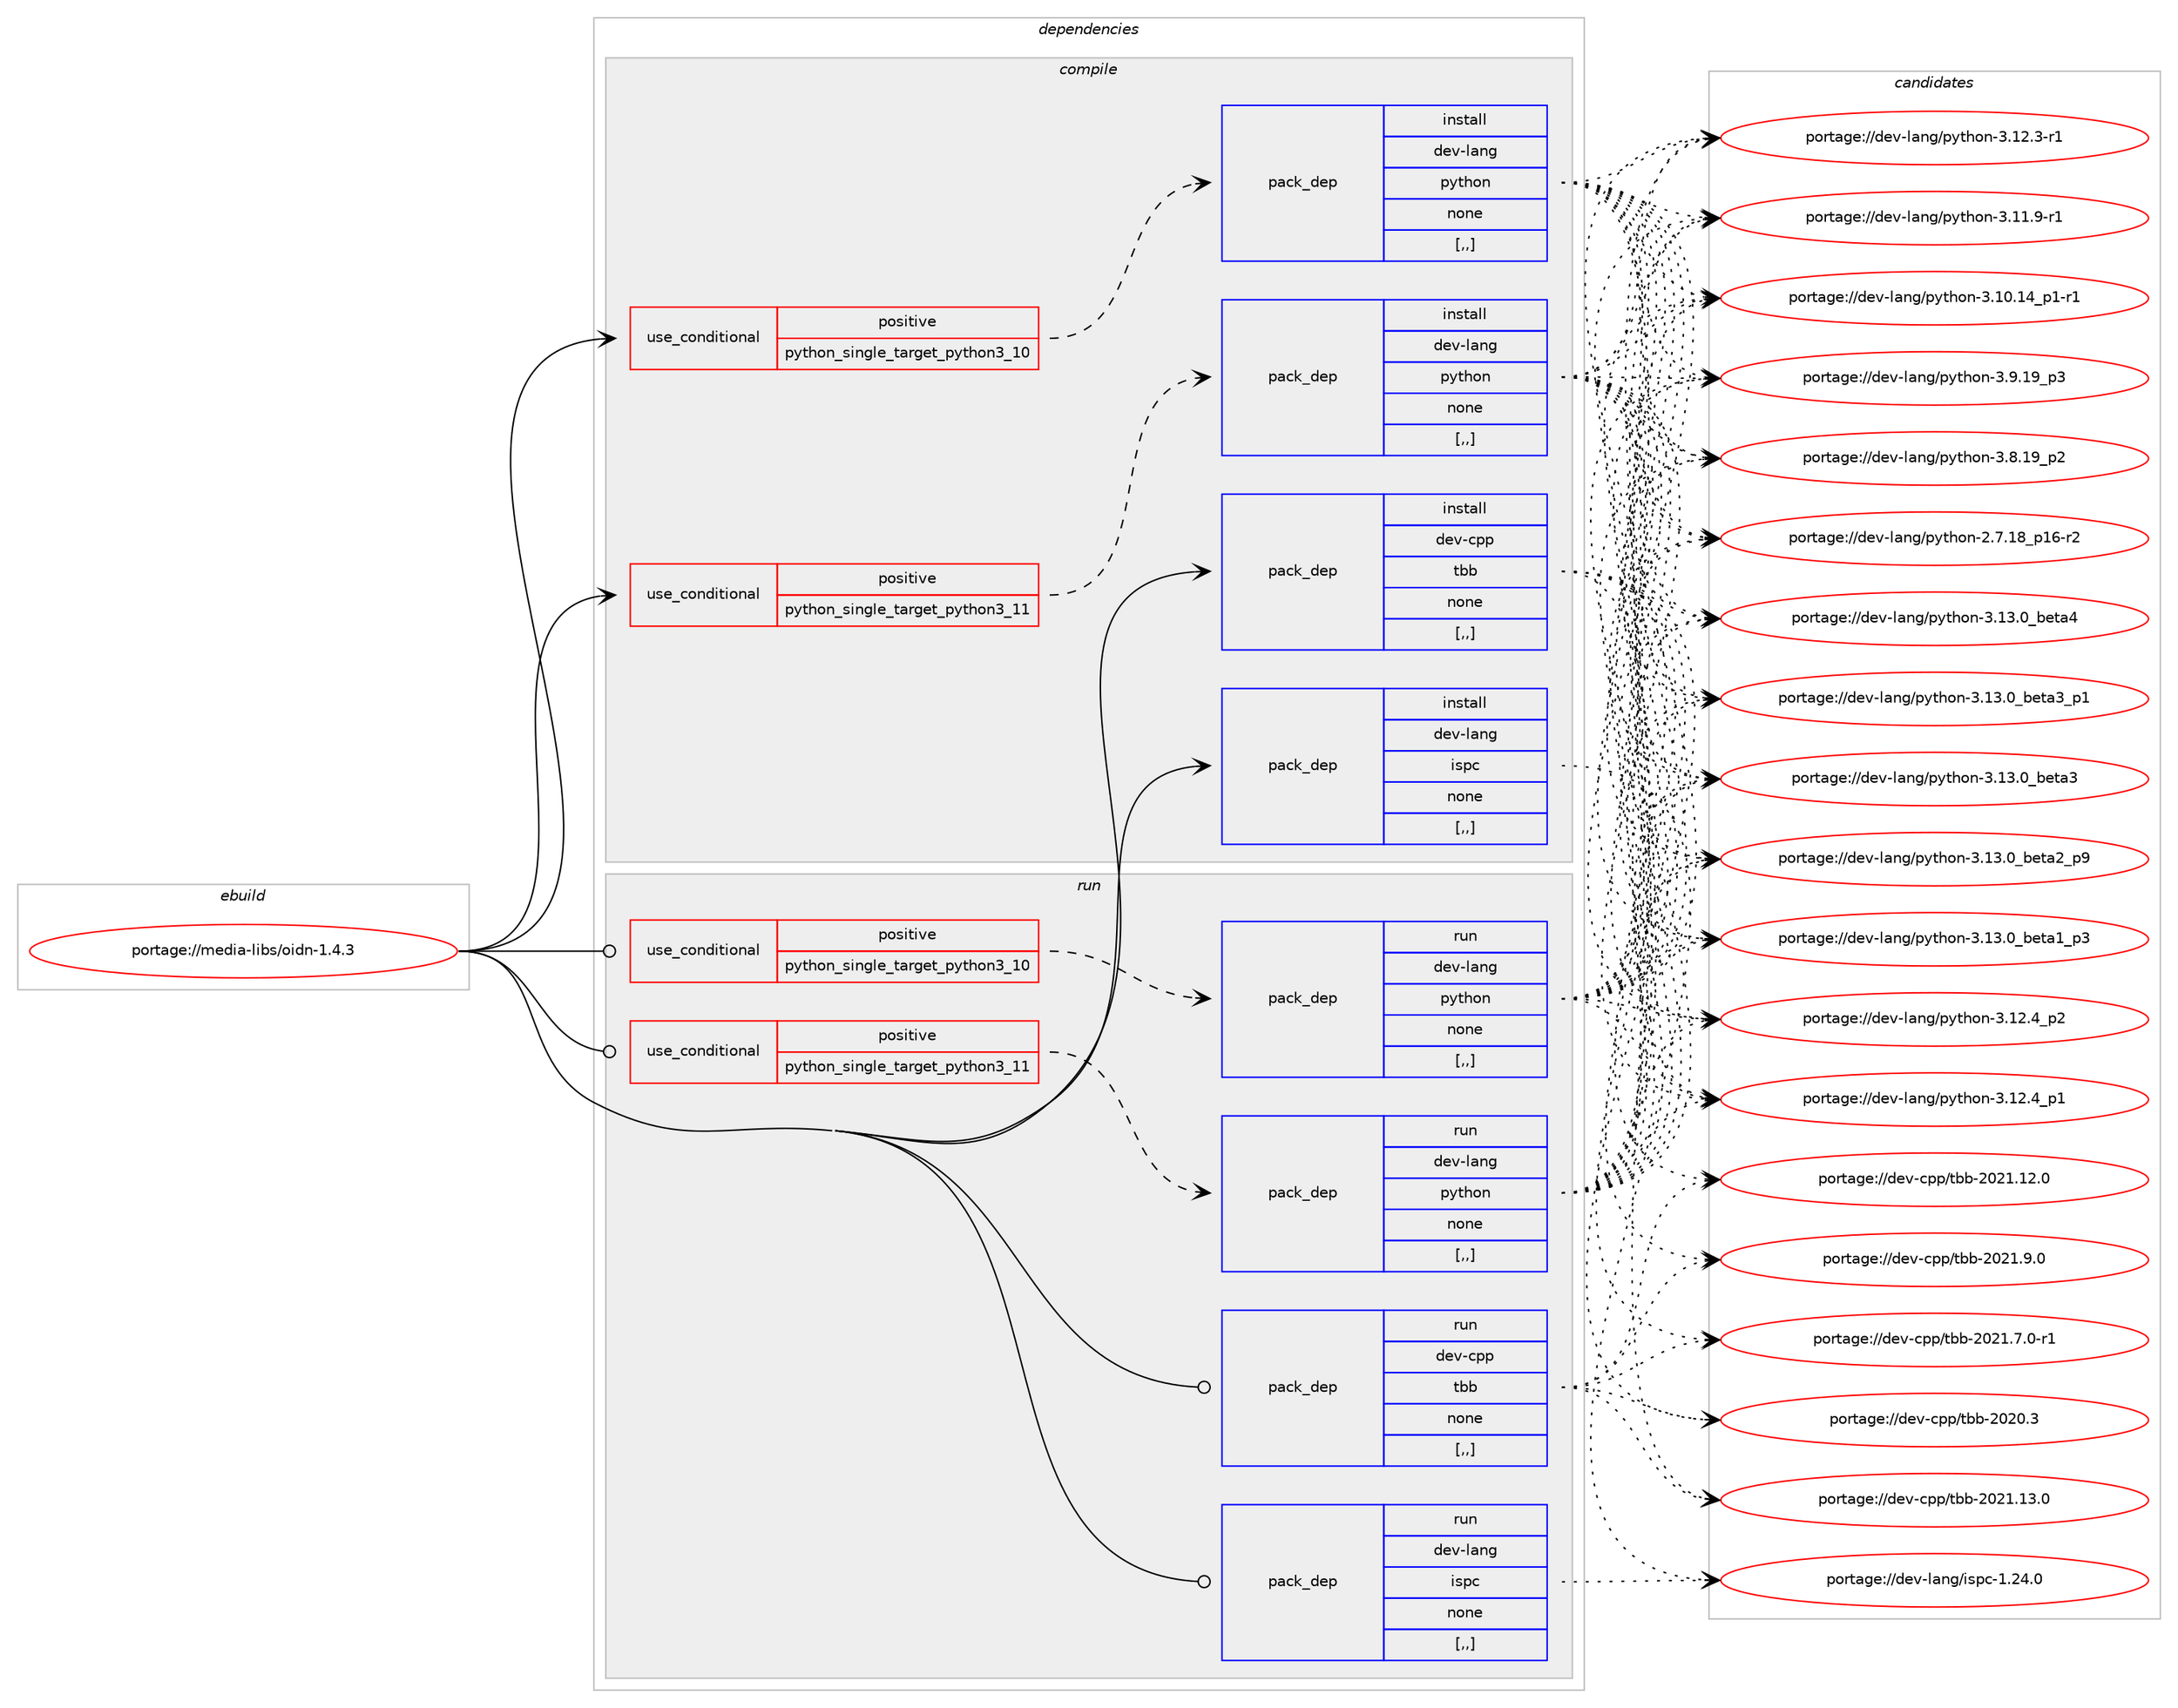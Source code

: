 digraph prolog {

# *************
# Graph options
# *************

newrank=true;
concentrate=true;
compound=true;
graph [rankdir=LR,fontname=Helvetica,fontsize=10,ranksep=1.5];#, ranksep=2.5, nodesep=0.2];
edge  [arrowhead=vee];
node  [fontname=Helvetica,fontsize=10];

# **********
# The ebuild
# **********

subgraph cluster_leftcol {
color=gray;
label=<<i>ebuild</i>>;
id [label="portage://media-libs/oidn-1.4.3", color=red, width=4, href="../media-libs/oidn-1.4.3.svg"];
}

# ****************
# The dependencies
# ****************

subgraph cluster_midcol {
color=gray;
label=<<i>dependencies</i>>;
subgraph cluster_compile {
fillcolor="#eeeeee";
style=filled;
label=<<i>compile</i>>;
subgraph cond76795 {
dependency303152 [label=<<TABLE BORDER="0" CELLBORDER="1" CELLSPACING="0" CELLPADDING="4"><TR><TD ROWSPAN="3" CELLPADDING="10">use_conditional</TD></TR><TR><TD>positive</TD></TR><TR><TD>python_single_target_python3_10</TD></TR></TABLE>>, shape=none, color=red];
subgraph pack223992 {
dependency303153 [label=<<TABLE BORDER="0" CELLBORDER="1" CELLSPACING="0" CELLPADDING="4" WIDTH="220"><TR><TD ROWSPAN="6" CELLPADDING="30">pack_dep</TD></TR><TR><TD WIDTH="110">install</TD></TR><TR><TD>dev-lang</TD></TR><TR><TD>python</TD></TR><TR><TD>none</TD></TR><TR><TD>[,,]</TD></TR></TABLE>>, shape=none, color=blue];
}
dependency303152:e -> dependency303153:w [weight=20,style="dashed",arrowhead="vee"];
}
id:e -> dependency303152:w [weight=20,style="solid",arrowhead="vee"];
subgraph cond76796 {
dependency303154 [label=<<TABLE BORDER="0" CELLBORDER="1" CELLSPACING="0" CELLPADDING="4"><TR><TD ROWSPAN="3" CELLPADDING="10">use_conditional</TD></TR><TR><TD>positive</TD></TR><TR><TD>python_single_target_python3_11</TD></TR></TABLE>>, shape=none, color=red];
subgraph pack223993 {
dependency303155 [label=<<TABLE BORDER="0" CELLBORDER="1" CELLSPACING="0" CELLPADDING="4" WIDTH="220"><TR><TD ROWSPAN="6" CELLPADDING="30">pack_dep</TD></TR><TR><TD WIDTH="110">install</TD></TR><TR><TD>dev-lang</TD></TR><TR><TD>python</TD></TR><TR><TD>none</TD></TR><TR><TD>[,,]</TD></TR></TABLE>>, shape=none, color=blue];
}
dependency303154:e -> dependency303155:w [weight=20,style="dashed",arrowhead="vee"];
}
id:e -> dependency303154:w [weight=20,style="solid",arrowhead="vee"];
subgraph pack223994 {
dependency303156 [label=<<TABLE BORDER="0" CELLBORDER="1" CELLSPACING="0" CELLPADDING="4" WIDTH="220"><TR><TD ROWSPAN="6" CELLPADDING="30">pack_dep</TD></TR><TR><TD WIDTH="110">install</TD></TR><TR><TD>dev-cpp</TD></TR><TR><TD>tbb</TD></TR><TR><TD>none</TD></TR><TR><TD>[,,]</TD></TR></TABLE>>, shape=none, color=blue];
}
id:e -> dependency303156:w [weight=20,style="solid",arrowhead="vee"];
subgraph pack223995 {
dependency303157 [label=<<TABLE BORDER="0" CELLBORDER="1" CELLSPACING="0" CELLPADDING="4" WIDTH="220"><TR><TD ROWSPAN="6" CELLPADDING="30">pack_dep</TD></TR><TR><TD WIDTH="110">install</TD></TR><TR><TD>dev-lang</TD></TR><TR><TD>ispc</TD></TR><TR><TD>none</TD></TR><TR><TD>[,,]</TD></TR></TABLE>>, shape=none, color=blue];
}
id:e -> dependency303157:w [weight=20,style="solid",arrowhead="vee"];
}
subgraph cluster_compileandrun {
fillcolor="#eeeeee";
style=filled;
label=<<i>compile and run</i>>;
}
subgraph cluster_run {
fillcolor="#eeeeee";
style=filled;
label=<<i>run</i>>;
subgraph cond76797 {
dependency303158 [label=<<TABLE BORDER="0" CELLBORDER="1" CELLSPACING="0" CELLPADDING="4"><TR><TD ROWSPAN="3" CELLPADDING="10">use_conditional</TD></TR><TR><TD>positive</TD></TR><TR><TD>python_single_target_python3_10</TD></TR></TABLE>>, shape=none, color=red];
subgraph pack223996 {
dependency303159 [label=<<TABLE BORDER="0" CELLBORDER="1" CELLSPACING="0" CELLPADDING="4" WIDTH="220"><TR><TD ROWSPAN="6" CELLPADDING="30">pack_dep</TD></TR><TR><TD WIDTH="110">run</TD></TR><TR><TD>dev-lang</TD></TR><TR><TD>python</TD></TR><TR><TD>none</TD></TR><TR><TD>[,,]</TD></TR></TABLE>>, shape=none, color=blue];
}
dependency303158:e -> dependency303159:w [weight=20,style="dashed",arrowhead="vee"];
}
id:e -> dependency303158:w [weight=20,style="solid",arrowhead="odot"];
subgraph cond76798 {
dependency303160 [label=<<TABLE BORDER="0" CELLBORDER="1" CELLSPACING="0" CELLPADDING="4"><TR><TD ROWSPAN="3" CELLPADDING="10">use_conditional</TD></TR><TR><TD>positive</TD></TR><TR><TD>python_single_target_python3_11</TD></TR></TABLE>>, shape=none, color=red];
subgraph pack223997 {
dependency303161 [label=<<TABLE BORDER="0" CELLBORDER="1" CELLSPACING="0" CELLPADDING="4" WIDTH="220"><TR><TD ROWSPAN="6" CELLPADDING="30">pack_dep</TD></TR><TR><TD WIDTH="110">run</TD></TR><TR><TD>dev-lang</TD></TR><TR><TD>python</TD></TR><TR><TD>none</TD></TR><TR><TD>[,,]</TD></TR></TABLE>>, shape=none, color=blue];
}
dependency303160:e -> dependency303161:w [weight=20,style="dashed",arrowhead="vee"];
}
id:e -> dependency303160:w [weight=20,style="solid",arrowhead="odot"];
subgraph pack223998 {
dependency303162 [label=<<TABLE BORDER="0" CELLBORDER="1" CELLSPACING="0" CELLPADDING="4" WIDTH="220"><TR><TD ROWSPAN="6" CELLPADDING="30">pack_dep</TD></TR><TR><TD WIDTH="110">run</TD></TR><TR><TD>dev-cpp</TD></TR><TR><TD>tbb</TD></TR><TR><TD>none</TD></TR><TR><TD>[,,]</TD></TR></TABLE>>, shape=none, color=blue];
}
id:e -> dependency303162:w [weight=20,style="solid",arrowhead="odot"];
subgraph pack223999 {
dependency303163 [label=<<TABLE BORDER="0" CELLBORDER="1" CELLSPACING="0" CELLPADDING="4" WIDTH="220"><TR><TD ROWSPAN="6" CELLPADDING="30">pack_dep</TD></TR><TR><TD WIDTH="110">run</TD></TR><TR><TD>dev-lang</TD></TR><TR><TD>ispc</TD></TR><TR><TD>none</TD></TR><TR><TD>[,,]</TD></TR></TABLE>>, shape=none, color=blue];
}
id:e -> dependency303163:w [weight=20,style="solid",arrowhead="odot"];
}
}

# **************
# The candidates
# **************

subgraph cluster_choices {
rank=same;
color=gray;
label=<<i>candidates</i>>;

subgraph choice223992 {
color=black;
nodesep=1;
choice1001011184510897110103471121211161041111104551464951464895981011169752 [label="portage://dev-lang/python-3.13.0_beta4", color=red, width=4,href="../dev-lang/python-3.13.0_beta4.svg"];
choice10010111845108971101034711212111610411111045514649514648959810111697519511249 [label="portage://dev-lang/python-3.13.0_beta3_p1", color=red, width=4,href="../dev-lang/python-3.13.0_beta3_p1.svg"];
choice1001011184510897110103471121211161041111104551464951464895981011169751 [label="portage://dev-lang/python-3.13.0_beta3", color=red, width=4,href="../dev-lang/python-3.13.0_beta3.svg"];
choice10010111845108971101034711212111610411111045514649514648959810111697509511257 [label="portage://dev-lang/python-3.13.0_beta2_p9", color=red, width=4,href="../dev-lang/python-3.13.0_beta2_p9.svg"];
choice10010111845108971101034711212111610411111045514649514648959810111697499511251 [label="portage://dev-lang/python-3.13.0_beta1_p3", color=red, width=4,href="../dev-lang/python-3.13.0_beta1_p3.svg"];
choice100101118451089711010347112121116104111110455146495046529511250 [label="portage://dev-lang/python-3.12.4_p2", color=red, width=4,href="../dev-lang/python-3.12.4_p2.svg"];
choice100101118451089711010347112121116104111110455146495046529511249 [label="portage://dev-lang/python-3.12.4_p1", color=red, width=4,href="../dev-lang/python-3.12.4_p1.svg"];
choice100101118451089711010347112121116104111110455146495046514511449 [label="portage://dev-lang/python-3.12.3-r1", color=red, width=4,href="../dev-lang/python-3.12.3-r1.svg"];
choice100101118451089711010347112121116104111110455146494946574511449 [label="portage://dev-lang/python-3.11.9-r1", color=red, width=4,href="../dev-lang/python-3.11.9-r1.svg"];
choice100101118451089711010347112121116104111110455146494846495295112494511449 [label="portage://dev-lang/python-3.10.14_p1-r1", color=red, width=4,href="../dev-lang/python-3.10.14_p1-r1.svg"];
choice100101118451089711010347112121116104111110455146574649579511251 [label="portage://dev-lang/python-3.9.19_p3", color=red, width=4,href="../dev-lang/python-3.9.19_p3.svg"];
choice100101118451089711010347112121116104111110455146564649579511250 [label="portage://dev-lang/python-3.8.19_p2", color=red, width=4,href="../dev-lang/python-3.8.19_p2.svg"];
choice100101118451089711010347112121116104111110455046554649569511249544511450 [label="portage://dev-lang/python-2.7.18_p16-r2", color=red, width=4,href="../dev-lang/python-2.7.18_p16-r2.svg"];
dependency303153:e -> choice1001011184510897110103471121211161041111104551464951464895981011169752:w [style=dotted,weight="100"];
dependency303153:e -> choice10010111845108971101034711212111610411111045514649514648959810111697519511249:w [style=dotted,weight="100"];
dependency303153:e -> choice1001011184510897110103471121211161041111104551464951464895981011169751:w [style=dotted,weight="100"];
dependency303153:e -> choice10010111845108971101034711212111610411111045514649514648959810111697509511257:w [style=dotted,weight="100"];
dependency303153:e -> choice10010111845108971101034711212111610411111045514649514648959810111697499511251:w [style=dotted,weight="100"];
dependency303153:e -> choice100101118451089711010347112121116104111110455146495046529511250:w [style=dotted,weight="100"];
dependency303153:e -> choice100101118451089711010347112121116104111110455146495046529511249:w [style=dotted,weight="100"];
dependency303153:e -> choice100101118451089711010347112121116104111110455146495046514511449:w [style=dotted,weight="100"];
dependency303153:e -> choice100101118451089711010347112121116104111110455146494946574511449:w [style=dotted,weight="100"];
dependency303153:e -> choice100101118451089711010347112121116104111110455146494846495295112494511449:w [style=dotted,weight="100"];
dependency303153:e -> choice100101118451089711010347112121116104111110455146574649579511251:w [style=dotted,weight="100"];
dependency303153:e -> choice100101118451089711010347112121116104111110455146564649579511250:w [style=dotted,weight="100"];
dependency303153:e -> choice100101118451089711010347112121116104111110455046554649569511249544511450:w [style=dotted,weight="100"];
}
subgraph choice223993 {
color=black;
nodesep=1;
choice1001011184510897110103471121211161041111104551464951464895981011169752 [label="portage://dev-lang/python-3.13.0_beta4", color=red, width=4,href="../dev-lang/python-3.13.0_beta4.svg"];
choice10010111845108971101034711212111610411111045514649514648959810111697519511249 [label="portage://dev-lang/python-3.13.0_beta3_p1", color=red, width=4,href="../dev-lang/python-3.13.0_beta3_p1.svg"];
choice1001011184510897110103471121211161041111104551464951464895981011169751 [label="portage://dev-lang/python-3.13.0_beta3", color=red, width=4,href="../dev-lang/python-3.13.0_beta3.svg"];
choice10010111845108971101034711212111610411111045514649514648959810111697509511257 [label="portage://dev-lang/python-3.13.0_beta2_p9", color=red, width=4,href="../dev-lang/python-3.13.0_beta2_p9.svg"];
choice10010111845108971101034711212111610411111045514649514648959810111697499511251 [label="portage://dev-lang/python-3.13.0_beta1_p3", color=red, width=4,href="../dev-lang/python-3.13.0_beta1_p3.svg"];
choice100101118451089711010347112121116104111110455146495046529511250 [label="portage://dev-lang/python-3.12.4_p2", color=red, width=4,href="../dev-lang/python-3.12.4_p2.svg"];
choice100101118451089711010347112121116104111110455146495046529511249 [label="portage://dev-lang/python-3.12.4_p1", color=red, width=4,href="../dev-lang/python-3.12.4_p1.svg"];
choice100101118451089711010347112121116104111110455146495046514511449 [label="portage://dev-lang/python-3.12.3-r1", color=red, width=4,href="../dev-lang/python-3.12.3-r1.svg"];
choice100101118451089711010347112121116104111110455146494946574511449 [label="portage://dev-lang/python-3.11.9-r1", color=red, width=4,href="../dev-lang/python-3.11.9-r1.svg"];
choice100101118451089711010347112121116104111110455146494846495295112494511449 [label="portage://dev-lang/python-3.10.14_p1-r1", color=red, width=4,href="../dev-lang/python-3.10.14_p1-r1.svg"];
choice100101118451089711010347112121116104111110455146574649579511251 [label="portage://dev-lang/python-3.9.19_p3", color=red, width=4,href="../dev-lang/python-3.9.19_p3.svg"];
choice100101118451089711010347112121116104111110455146564649579511250 [label="portage://dev-lang/python-3.8.19_p2", color=red, width=4,href="../dev-lang/python-3.8.19_p2.svg"];
choice100101118451089711010347112121116104111110455046554649569511249544511450 [label="portage://dev-lang/python-2.7.18_p16-r2", color=red, width=4,href="../dev-lang/python-2.7.18_p16-r2.svg"];
dependency303155:e -> choice1001011184510897110103471121211161041111104551464951464895981011169752:w [style=dotted,weight="100"];
dependency303155:e -> choice10010111845108971101034711212111610411111045514649514648959810111697519511249:w [style=dotted,weight="100"];
dependency303155:e -> choice1001011184510897110103471121211161041111104551464951464895981011169751:w [style=dotted,weight="100"];
dependency303155:e -> choice10010111845108971101034711212111610411111045514649514648959810111697509511257:w [style=dotted,weight="100"];
dependency303155:e -> choice10010111845108971101034711212111610411111045514649514648959810111697499511251:w [style=dotted,weight="100"];
dependency303155:e -> choice100101118451089711010347112121116104111110455146495046529511250:w [style=dotted,weight="100"];
dependency303155:e -> choice100101118451089711010347112121116104111110455146495046529511249:w [style=dotted,weight="100"];
dependency303155:e -> choice100101118451089711010347112121116104111110455146495046514511449:w [style=dotted,weight="100"];
dependency303155:e -> choice100101118451089711010347112121116104111110455146494946574511449:w [style=dotted,weight="100"];
dependency303155:e -> choice100101118451089711010347112121116104111110455146494846495295112494511449:w [style=dotted,weight="100"];
dependency303155:e -> choice100101118451089711010347112121116104111110455146574649579511251:w [style=dotted,weight="100"];
dependency303155:e -> choice100101118451089711010347112121116104111110455146564649579511250:w [style=dotted,weight="100"];
dependency303155:e -> choice100101118451089711010347112121116104111110455046554649569511249544511450:w [style=dotted,weight="100"];
}
subgraph choice223994 {
color=black;
nodesep=1;
choice100101118459911211247116989845504850494649514648 [label="portage://dev-cpp/tbb-2021.13.0", color=red, width=4,href="../dev-cpp/tbb-2021.13.0.svg"];
choice100101118459911211247116989845504850494649504648 [label="portage://dev-cpp/tbb-2021.12.0", color=red, width=4,href="../dev-cpp/tbb-2021.12.0.svg"];
choice1001011184599112112471169898455048504946574648 [label="portage://dev-cpp/tbb-2021.9.0", color=red, width=4,href="../dev-cpp/tbb-2021.9.0.svg"];
choice10010111845991121124711698984550485049465546484511449 [label="portage://dev-cpp/tbb-2021.7.0-r1", color=red, width=4,href="../dev-cpp/tbb-2021.7.0-r1.svg"];
choice100101118459911211247116989845504850484651 [label="portage://dev-cpp/tbb-2020.3", color=red, width=4,href="../dev-cpp/tbb-2020.3.svg"];
dependency303156:e -> choice100101118459911211247116989845504850494649514648:w [style=dotted,weight="100"];
dependency303156:e -> choice100101118459911211247116989845504850494649504648:w [style=dotted,weight="100"];
dependency303156:e -> choice1001011184599112112471169898455048504946574648:w [style=dotted,weight="100"];
dependency303156:e -> choice10010111845991121124711698984550485049465546484511449:w [style=dotted,weight="100"];
dependency303156:e -> choice100101118459911211247116989845504850484651:w [style=dotted,weight="100"];
}
subgraph choice223995 {
color=black;
nodesep=1;
choice1001011184510897110103471051151129945494650524648 [label="portage://dev-lang/ispc-1.24.0", color=red, width=4,href="../dev-lang/ispc-1.24.0.svg"];
dependency303157:e -> choice1001011184510897110103471051151129945494650524648:w [style=dotted,weight="100"];
}
subgraph choice223996 {
color=black;
nodesep=1;
choice1001011184510897110103471121211161041111104551464951464895981011169752 [label="portage://dev-lang/python-3.13.0_beta4", color=red, width=4,href="../dev-lang/python-3.13.0_beta4.svg"];
choice10010111845108971101034711212111610411111045514649514648959810111697519511249 [label="portage://dev-lang/python-3.13.0_beta3_p1", color=red, width=4,href="../dev-lang/python-3.13.0_beta3_p1.svg"];
choice1001011184510897110103471121211161041111104551464951464895981011169751 [label="portage://dev-lang/python-3.13.0_beta3", color=red, width=4,href="../dev-lang/python-3.13.0_beta3.svg"];
choice10010111845108971101034711212111610411111045514649514648959810111697509511257 [label="portage://dev-lang/python-3.13.0_beta2_p9", color=red, width=4,href="../dev-lang/python-3.13.0_beta2_p9.svg"];
choice10010111845108971101034711212111610411111045514649514648959810111697499511251 [label="portage://dev-lang/python-3.13.0_beta1_p3", color=red, width=4,href="../dev-lang/python-3.13.0_beta1_p3.svg"];
choice100101118451089711010347112121116104111110455146495046529511250 [label="portage://dev-lang/python-3.12.4_p2", color=red, width=4,href="../dev-lang/python-3.12.4_p2.svg"];
choice100101118451089711010347112121116104111110455146495046529511249 [label="portage://dev-lang/python-3.12.4_p1", color=red, width=4,href="../dev-lang/python-3.12.4_p1.svg"];
choice100101118451089711010347112121116104111110455146495046514511449 [label="portage://dev-lang/python-3.12.3-r1", color=red, width=4,href="../dev-lang/python-3.12.3-r1.svg"];
choice100101118451089711010347112121116104111110455146494946574511449 [label="portage://dev-lang/python-3.11.9-r1", color=red, width=4,href="../dev-lang/python-3.11.9-r1.svg"];
choice100101118451089711010347112121116104111110455146494846495295112494511449 [label="portage://dev-lang/python-3.10.14_p1-r1", color=red, width=4,href="../dev-lang/python-3.10.14_p1-r1.svg"];
choice100101118451089711010347112121116104111110455146574649579511251 [label="portage://dev-lang/python-3.9.19_p3", color=red, width=4,href="../dev-lang/python-3.9.19_p3.svg"];
choice100101118451089711010347112121116104111110455146564649579511250 [label="portage://dev-lang/python-3.8.19_p2", color=red, width=4,href="../dev-lang/python-3.8.19_p2.svg"];
choice100101118451089711010347112121116104111110455046554649569511249544511450 [label="portage://dev-lang/python-2.7.18_p16-r2", color=red, width=4,href="../dev-lang/python-2.7.18_p16-r2.svg"];
dependency303159:e -> choice1001011184510897110103471121211161041111104551464951464895981011169752:w [style=dotted,weight="100"];
dependency303159:e -> choice10010111845108971101034711212111610411111045514649514648959810111697519511249:w [style=dotted,weight="100"];
dependency303159:e -> choice1001011184510897110103471121211161041111104551464951464895981011169751:w [style=dotted,weight="100"];
dependency303159:e -> choice10010111845108971101034711212111610411111045514649514648959810111697509511257:w [style=dotted,weight="100"];
dependency303159:e -> choice10010111845108971101034711212111610411111045514649514648959810111697499511251:w [style=dotted,weight="100"];
dependency303159:e -> choice100101118451089711010347112121116104111110455146495046529511250:w [style=dotted,weight="100"];
dependency303159:e -> choice100101118451089711010347112121116104111110455146495046529511249:w [style=dotted,weight="100"];
dependency303159:e -> choice100101118451089711010347112121116104111110455146495046514511449:w [style=dotted,weight="100"];
dependency303159:e -> choice100101118451089711010347112121116104111110455146494946574511449:w [style=dotted,weight="100"];
dependency303159:e -> choice100101118451089711010347112121116104111110455146494846495295112494511449:w [style=dotted,weight="100"];
dependency303159:e -> choice100101118451089711010347112121116104111110455146574649579511251:w [style=dotted,weight="100"];
dependency303159:e -> choice100101118451089711010347112121116104111110455146564649579511250:w [style=dotted,weight="100"];
dependency303159:e -> choice100101118451089711010347112121116104111110455046554649569511249544511450:w [style=dotted,weight="100"];
}
subgraph choice223997 {
color=black;
nodesep=1;
choice1001011184510897110103471121211161041111104551464951464895981011169752 [label="portage://dev-lang/python-3.13.0_beta4", color=red, width=4,href="../dev-lang/python-3.13.0_beta4.svg"];
choice10010111845108971101034711212111610411111045514649514648959810111697519511249 [label="portage://dev-lang/python-3.13.0_beta3_p1", color=red, width=4,href="../dev-lang/python-3.13.0_beta3_p1.svg"];
choice1001011184510897110103471121211161041111104551464951464895981011169751 [label="portage://dev-lang/python-3.13.0_beta3", color=red, width=4,href="../dev-lang/python-3.13.0_beta3.svg"];
choice10010111845108971101034711212111610411111045514649514648959810111697509511257 [label="portage://dev-lang/python-3.13.0_beta2_p9", color=red, width=4,href="../dev-lang/python-3.13.0_beta2_p9.svg"];
choice10010111845108971101034711212111610411111045514649514648959810111697499511251 [label="portage://dev-lang/python-3.13.0_beta1_p3", color=red, width=4,href="../dev-lang/python-3.13.0_beta1_p3.svg"];
choice100101118451089711010347112121116104111110455146495046529511250 [label="portage://dev-lang/python-3.12.4_p2", color=red, width=4,href="../dev-lang/python-3.12.4_p2.svg"];
choice100101118451089711010347112121116104111110455146495046529511249 [label="portage://dev-lang/python-3.12.4_p1", color=red, width=4,href="../dev-lang/python-3.12.4_p1.svg"];
choice100101118451089711010347112121116104111110455146495046514511449 [label="portage://dev-lang/python-3.12.3-r1", color=red, width=4,href="../dev-lang/python-3.12.3-r1.svg"];
choice100101118451089711010347112121116104111110455146494946574511449 [label="portage://dev-lang/python-3.11.9-r1", color=red, width=4,href="../dev-lang/python-3.11.9-r1.svg"];
choice100101118451089711010347112121116104111110455146494846495295112494511449 [label="portage://dev-lang/python-3.10.14_p1-r1", color=red, width=4,href="../dev-lang/python-3.10.14_p1-r1.svg"];
choice100101118451089711010347112121116104111110455146574649579511251 [label="portage://dev-lang/python-3.9.19_p3", color=red, width=4,href="../dev-lang/python-3.9.19_p3.svg"];
choice100101118451089711010347112121116104111110455146564649579511250 [label="portage://dev-lang/python-3.8.19_p2", color=red, width=4,href="../dev-lang/python-3.8.19_p2.svg"];
choice100101118451089711010347112121116104111110455046554649569511249544511450 [label="portage://dev-lang/python-2.7.18_p16-r2", color=red, width=4,href="../dev-lang/python-2.7.18_p16-r2.svg"];
dependency303161:e -> choice1001011184510897110103471121211161041111104551464951464895981011169752:w [style=dotted,weight="100"];
dependency303161:e -> choice10010111845108971101034711212111610411111045514649514648959810111697519511249:w [style=dotted,weight="100"];
dependency303161:e -> choice1001011184510897110103471121211161041111104551464951464895981011169751:w [style=dotted,weight="100"];
dependency303161:e -> choice10010111845108971101034711212111610411111045514649514648959810111697509511257:w [style=dotted,weight="100"];
dependency303161:e -> choice10010111845108971101034711212111610411111045514649514648959810111697499511251:w [style=dotted,weight="100"];
dependency303161:e -> choice100101118451089711010347112121116104111110455146495046529511250:w [style=dotted,weight="100"];
dependency303161:e -> choice100101118451089711010347112121116104111110455146495046529511249:w [style=dotted,weight="100"];
dependency303161:e -> choice100101118451089711010347112121116104111110455146495046514511449:w [style=dotted,weight="100"];
dependency303161:e -> choice100101118451089711010347112121116104111110455146494946574511449:w [style=dotted,weight="100"];
dependency303161:e -> choice100101118451089711010347112121116104111110455146494846495295112494511449:w [style=dotted,weight="100"];
dependency303161:e -> choice100101118451089711010347112121116104111110455146574649579511251:w [style=dotted,weight="100"];
dependency303161:e -> choice100101118451089711010347112121116104111110455146564649579511250:w [style=dotted,weight="100"];
dependency303161:e -> choice100101118451089711010347112121116104111110455046554649569511249544511450:w [style=dotted,weight="100"];
}
subgraph choice223998 {
color=black;
nodesep=1;
choice100101118459911211247116989845504850494649514648 [label="portage://dev-cpp/tbb-2021.13.0", color=red, width=4,href="../dev-cpp/tbb-2021.13.0.svg"];
choice100101118459911211247116989845504850494649504648 [label="portage://dev-cpp/tbb-2021.12.0", color=red, width=4,href="../dev-cpp/tbb-2021.12.0.svg"];
choice1001011184599112112471169898455048504946574648 [label="portage://dev-cpp/tbb-2021.9.0", color=red, width=4,href="../dev-cpp/tbb-2021.9.0.svg"];
choice10010111845991121124711698984550485049465546484511449 [label="portage://dev-cpp/tbb-2021.7.0-r1", color=red, width=4,href="../dev-cpp/tbb-2021.7.0-r1.svg"];
choice100101118459911211247116989845504850484651 [label="portage://dev-cpp/tbb-2020.3", color=red, width=4,href="../dev-cpp/tbb-2020.3.svg"];
dependency303162:e -> choice100101118459911211247116989845504850494649514648:w [style=dotted,weight="100"];
dependency303162:e -> choice100101118459911211247116989845504850494649504648:w [style=dotted,weight="100"];
dependency303162:e -> choice1001011184599112112471169898455048504946574648:w [style=dotted,weight="100"];
dependency303162:e -> choice10010111845991121124711698984550485049465546484511449:w [style=dotted,weight="100"];
dependency303162:e -> choice100101118459911211247116989845504850484651:w [style=dotted,weight="100"];
}
subgraph choice223999 {
color=black;
nodesep=1;
choice1001011184510897110103471051151129945494650524648 [label="portage://dev-lang/ispc-1.24.0", color=red, width=4,href="../dev-lang/ispc-1.24.0.svg"];
dependency303163:e -> choice1001011184510897110103471051151129945494650524648:w [style=dotted,weight="100"];
}
}

}
